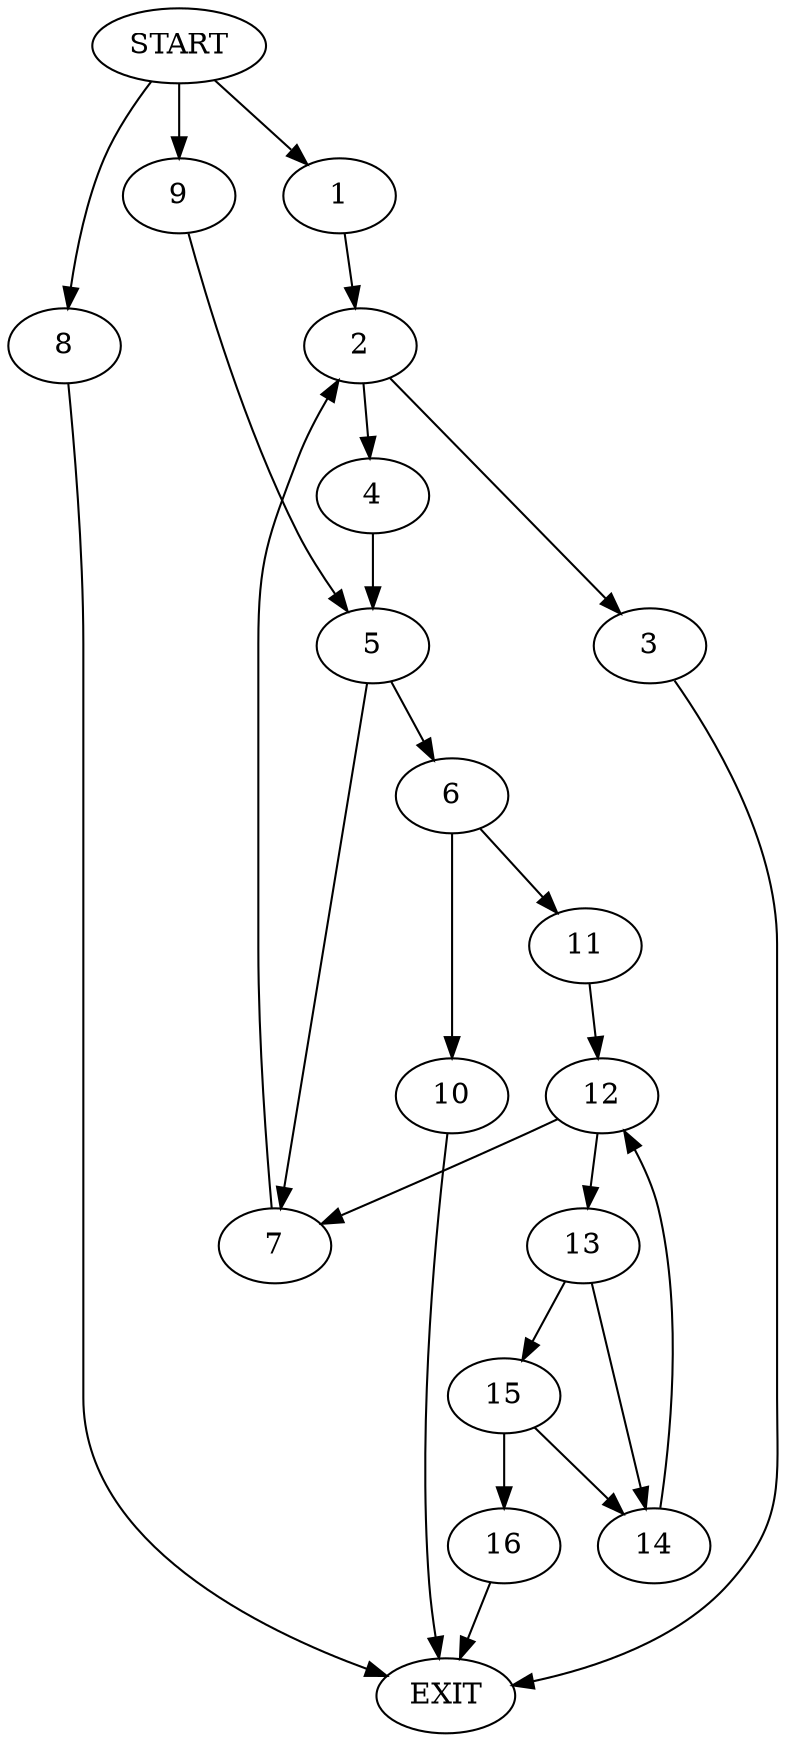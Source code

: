 digraph {
0 [label="START"]
17 [label="EXIT"]
0 -> 1
1 -> 2
2 -> 3
2 -> 4
4 -> 5
3 -> 17
5 -> 6
5 -> 7
0 -> 8
8 -> 17
0 -> 9
9 -> 5
6 -> 10
6 -> 11
7 -> 2
10 -> 17
11 -> 12
12 -> 7
12 -> 13
13 -> 14
13 -> 15
15 -> 16
15 -> 14
14 -> 12
16 -> 17
}
